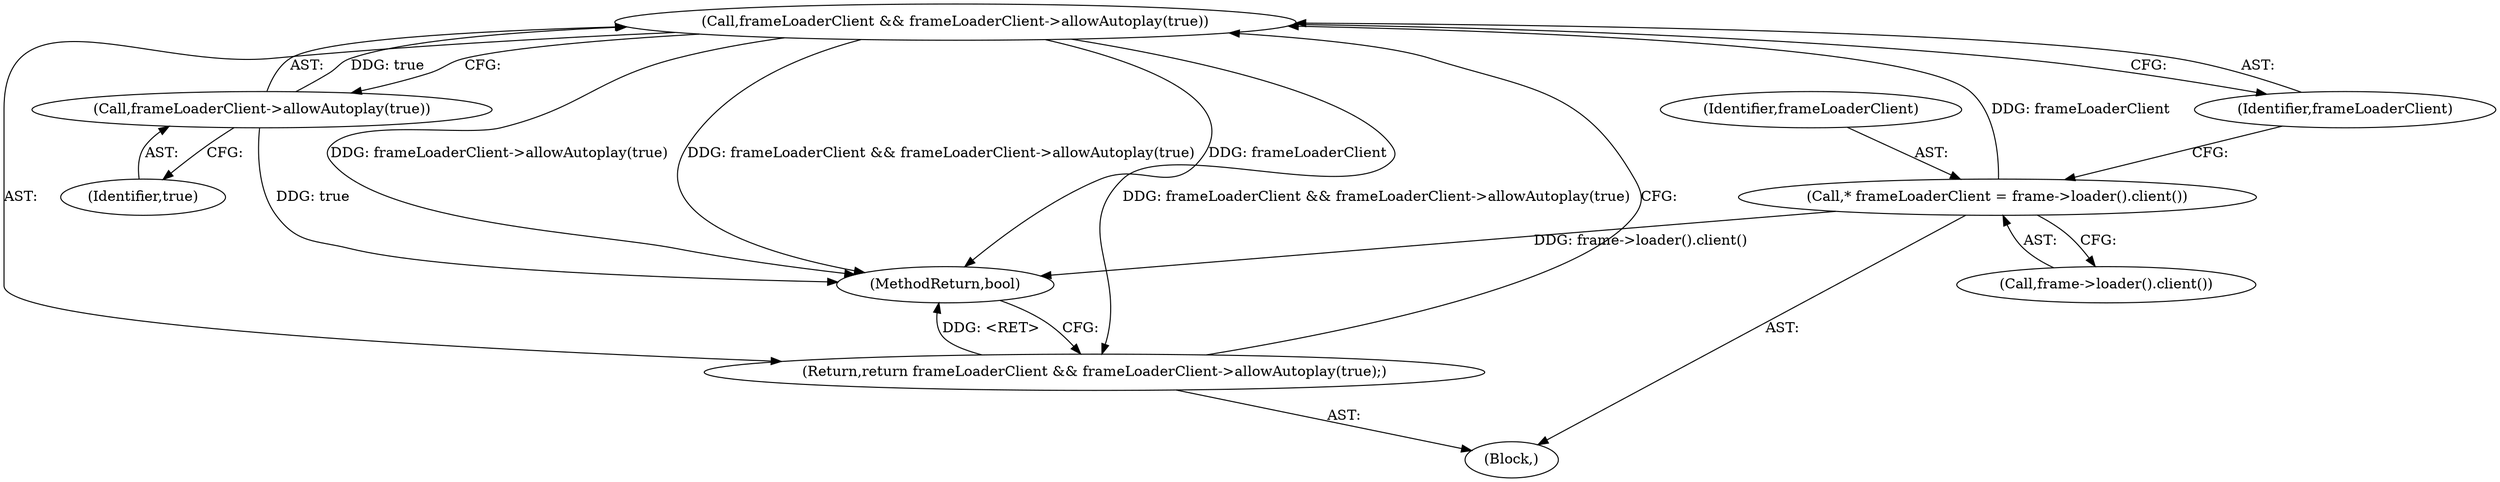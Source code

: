 digraph "0_Chrome_faaa2fd0a05f1622d9a8806da118d4f3b602e707_0@pointer" {
"1000116" [label="(Call,frameLoaderClient && frameLoaderClient->allowAutoplay(true))"];
"1000112" [label="(Call,* frameLoaderClient = frame->loader().client())"];
"1000118" [label="(Call,frameLoaderClient->allowAutoplay(true))"];
"1000115" [label="(Return,return frameLoaderClient && frameLoaderClient->allowAutoplay(true);)"];
"1000118" [label="(Call,frameLoaderClient->allowAutoplay(true))"];
"1000113" [label="(Identifier,frameLoaderClient)"];
"1000120" [label="(MethodReturn,bool)"];
"1000101" [label="(Block,)"];
"1000117" [label="(Identifier,frameLoaderClient)"];
"1000115" [label="(Return,return frameLoaderClient && frameLoaderClient->allowAutoplay(true);)"];
"1000119" [label="(Identifier,true)"];
"1000114" [label="(Call,frame->loader().client())"];
"1000112" [label="(Call,* frameLoaderClient = frame->loader().client())"];
"1000116" [label="(Call,frameLoaderClient && frameLoaderClient->allowAutoplay(true))"];
"1000116" -> "1000115"  [label="AST: "];
"1000116" -> "1000117"  [label="CFG: "];
"1000116" -> "1000118"  [label="CFG: "];
"1000117" -> "1000116"  [label="AST: "];
"1000118" -> "1000116"  [label="AST: "];
"1000115" -> "1000116"  [label="CFG: "];
"1000116" -> "1000120"  [label="DDG: frameLoaderClient"];
"1000116" -> "1000120"  [label="DDG: frameLoaderClient->allowAutoplay(true)"];
"1000116" -> "1000120"  [label="DDG: frameLoaderClient && frameLoaderClient->allowAutoplay(true)"];
"1000116" -> "1000115"  [label="DDG: frameLoaderClient && frameLoaderClient->allowAutoplay(true)"];
"1000112" -> "1000116"  [label="DDG: frameLoaderClient"];
"1000118" -> "1000116"  [label="DDG: true"];
"1000112" -> "1000101"  [label="AST: "];
"1000112" -> "1000114"  [label="CFG: "];
"1000113" -> "1000112"  [label="AST: "];
"1000114" -> "1000112"  [label="AST: "];
"1000117" -> "1000112"  [label="CFG: "];
"1000112" -> "1000120"  [label="DDG: frame->loader().client()"];
"1000118" -> "1000119"  [label="CFG: "];
"1000119" -> "1000118"  [label="AST: "];
"1000118" -> "1000120"  [label="DDG: true"];
"1000115" -> "1000101"  [label="AST: "];
"1000120" -> "1000115"  [label="CFG: "];
"1000115" -> "1000120"  [label="DDG: <RET>"];
}
